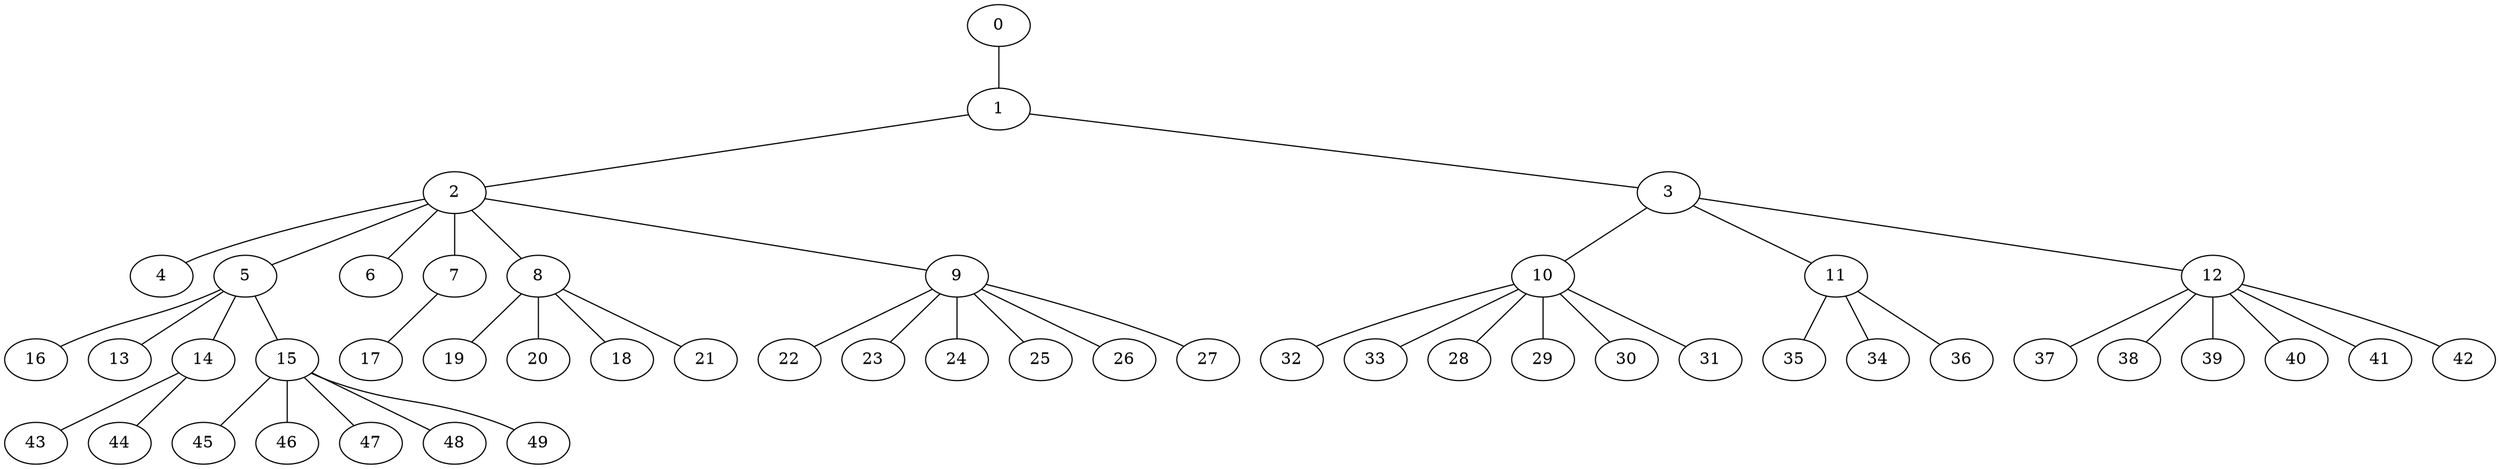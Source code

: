 
graph graphname {
    0 -- 1
1 -- 2
1 -- 3
2 -- 4
2 -- 5
2 -- 6
2 -- 7
2 -- 8
2 -- 9
3 -- 10
3 -- 11
3 -- 12
5 -- 16
5 -- 13
5 -- 14
5 -- 15
7 -- 17
8 -- 19
8 -- 20
8 -- 18
8 -- 21
9 -- 22
9 -- 23
9 -- 24
9 -- 25
9 -- 26
9 -- 27
10 -- 32
10 -- 33
10 -- 28
10 -- 29
10 -- 30
10 -- 31
11 -- 35
11 -- 34
11 -- 36
12 -- 37
12 -- 38
12 -- 39
12 -- 40
12 -- 41
12 -- 42
14 -- 43
14 -- 44
15 -- 45
15 -- 46
15 -- 47
15 -- 48
15 -- 49

}
